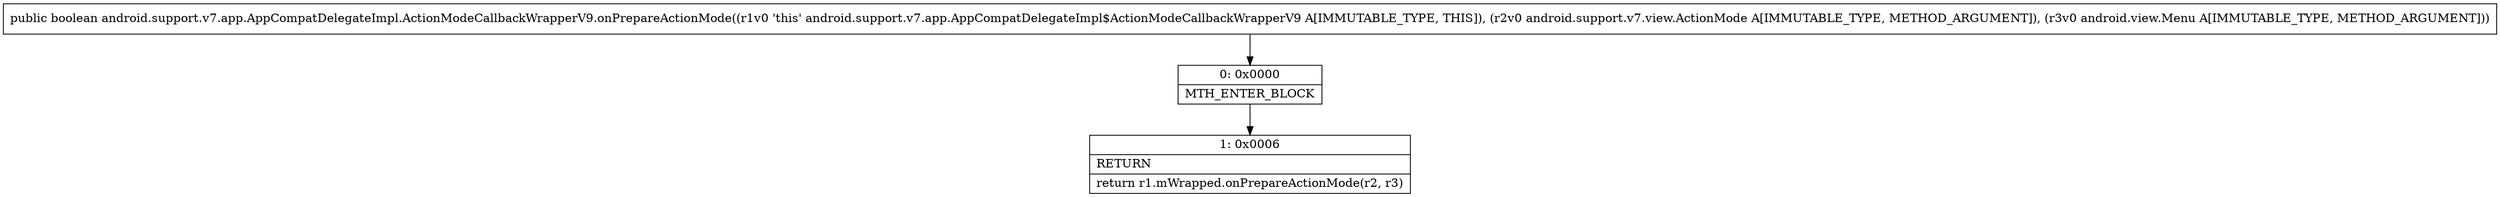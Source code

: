 digraph "CFG forandroid.support.v7.app.AppCompatDelegateImpl.ActionModeCallbackWrapperV9.onPrepareActionMode(Landroid\/support\/v7\/view\/ActionMode;Landroid\/view\/Menu;)Z" {
Node_0 [shape=record,label="{0\:\ 0x0000|MTH_ENTER_BLOCK\l}"];
Node_1 [shape=record,label="{1\:\ 0x0006|RETURN\l|return r1.mWrapped.onPrepareActionMode(r2, r3)\l}"];
MethodNode[shape=record,label="{public boolean android.support.v7.app.AppCompatDelegateImpl.ActionModeCallbackWrapperV9.onPrepareActionMode((r1v0 'this' android.support.v7.app.AppCompatDelegateImpl$ActionModeCallbackWrapperV9 A[IMMUTABLE_TYPE, THIS]), (r2v0 android.support.v7.view.ActionMode A[IMMUTABLE_TYPE, METHOD_ARGUMENT]), (r3v0 android.view.Menu A[IMMUTABLE_TYPE, METHOD_ARGUMENT])) }"];
MethodNode -> Node_0;
Node_0 -> Node_1;
}

